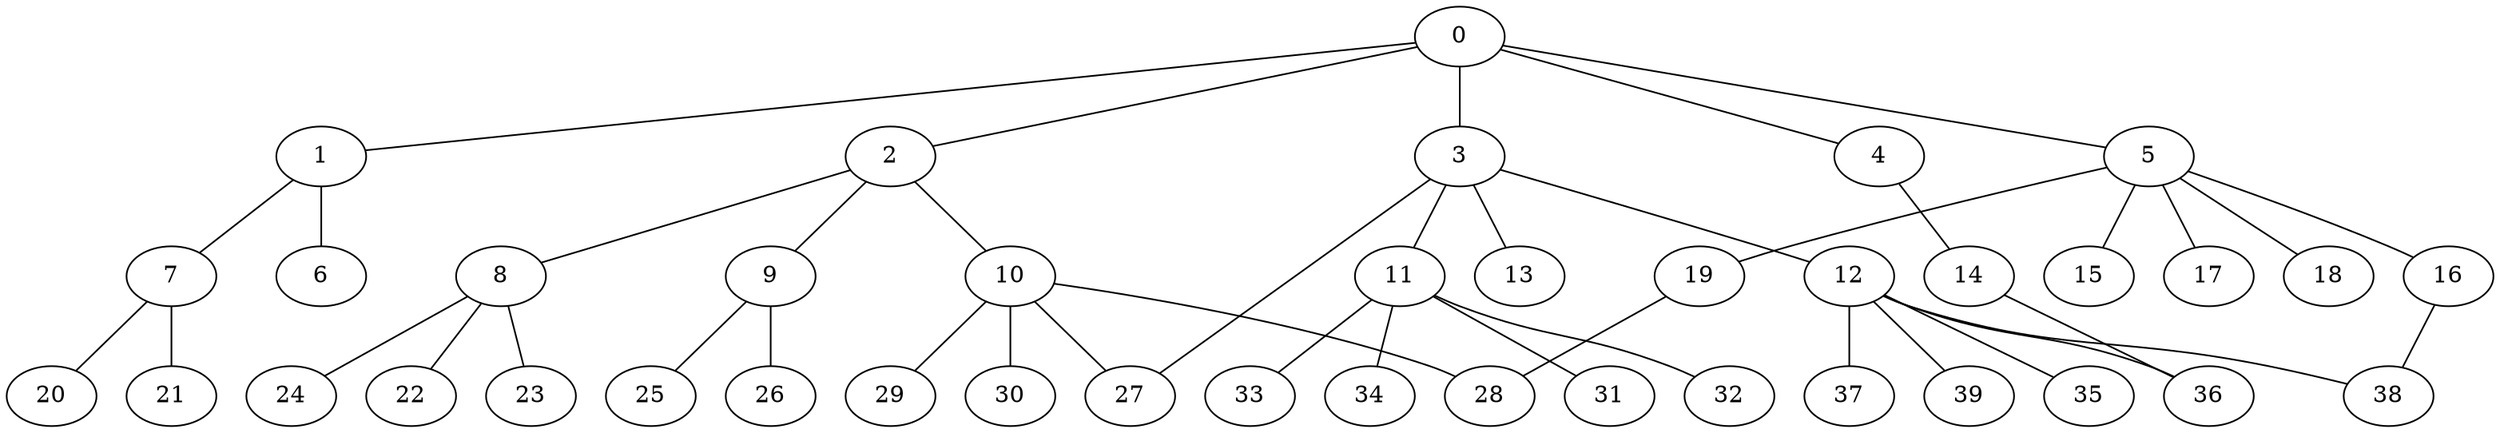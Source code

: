 
graph graphname {
    0 -- 1
0 -- 2
0 -- 3
0 -- 4
0 -- 5
1 -- 6
1 -- 7
2 -- 8
2 -- 10
2 -- 9
3 -- 11
3 -- 12
3 -- 13
3 -- 27
4 -- 14
5 -- 15
5 -- 16
5 -- 17
5 -- 18
5 -- 19
7 -- 20
7 -- 21
8 -- 24
8 -- 22
8 -- 23
9 -- 25
9 -- 26
10 -- 27
10 -- 28
10 -- 29
10 -- 30
11 -- 32
11 -- 33
11 -- 34
11 -- 31
12 -- 35
12 -- 36
12 -- 37
12 -- 38
12 -- 39
14 -- 36
16 -- 38
19 -- 28

}

